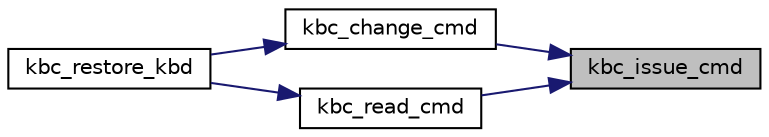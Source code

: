 digraph "kbc_issue_cmd"
{
 // LATEX_PDF_SIZE
  edge [fontname="Helvetica",fontsize="10",labelfontname="Helvetica",labelfontsize="10"];
  node [fontname="Helvetica",fontsize="10",shape=record];
  rankdir="RL";
  Node1 [label="kbc_issue_cmd",height=0.2,width=0.4,color="black", fillcolor="grey75", style="filled", fontcolor="black",tooltip="Low-level function to issue a command to keyboard."];
  Node1 -> Node2 [dir="back",color="midnightblue",fontsize="10",style="solid",fontname="Helvetica"];
  Node2 [label="kbc_change_cmd",height=0.2,width=0.4,color="black", fillcolor="white", style="filled",URL="$kbc_8c.html#a979788590a8e65eb1d5259ee6faa37a5",tooltip="High-level function that changes the command byte of the KBC."];
  Node2 -> Node3 [dir="back",color="midnightblue",fontsize="10",style="solid",fontname="Helvetica"];
  Node3 [label="kbc_restore_kbd",height=0.2,width=0.4,color="black", fillcolor="white", style="filled",URL="$kbc_8c.html#ad23a7f1edcc0f9b1d46b073a198f9f88",tooltip=" "];
  Node1 -> Node4 [dir="back",color="midnightblue",fontsize="10",style="solid",fontname="Helvetica"];
  Node4 [label="kbc_read_cmd",height=0.2,width=0.4,color="black", fillcolor="white", style="filled",URL="$kbc_8c.html#a4d01b87977dde6d295c19c982e5426ea",tooltip="High-level function that reads the command byte of the KBC."];
  Node4 -> Node3 [dir="back",color="midnightblue",fontsize="10",style="solid",fontname="Helvetica"];
}
